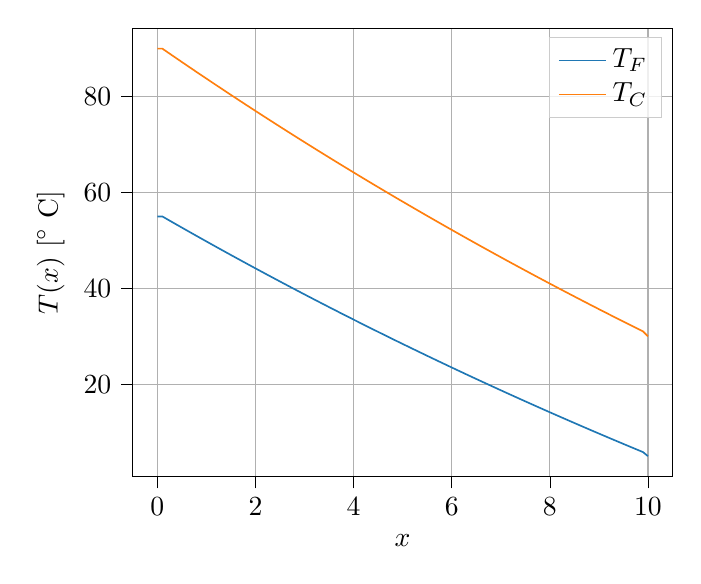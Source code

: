 % This file was created by tikzplotlib v0.9.2.
\begin{tikzpicture}

\definecolor{color0}{rgb}{0.122,0.467,0.706}
\definecolor{color1}{rgb}{1,0.498,0.055}

\begin{axis}[
legend cell align={left},
legend style={fill opacity=0.8, draw opacity=1, text opacity=1, draw=white!80!black},
tick align=outside,
tick pos=left,
x grid style={white!69.02!black},
xlabel={\(\displaystyle x\)},
xmajorgrids,
xmin=-0.5, xmax=10.5,
xtick style={color=black},
y grid style={white!69.02!black},
ylabel={\(\displaystyle T(x)\) [\(\displaystyle ^\circ\) C]},
ymajorgrids,
ymin=0.75, ymax=94.25,
ytick style={color=black}
]
\addplot [semithick, color0]
table {%
0 55
0.101 55
0.202 54.406
0.303 53.814
0.404 53.225
0.505 52.637
0.606 52.051
0.707 51.467
0.808 50.886
0.909 50.306
1.01 49.728
1.111 49.152
1.212 48.578
1.313 48.006
1.414 47.436
1.515 46.868
1.616 46.302
1.717 45.738
1.818 45.175
1.919 44.615
2.02 44.056
2.121 43.5
2.222 42.945
2.323 42.392
2.424 41.841
2.525 41.292
2.626 40.745
2.727 40.199
2.828 39.656
2.929 39.114
3.03 38.574
3.131 38.036
3.232 37.5
3.333 36.966
3.434 36.433
3.535 35.902
3.636 35.373
3.737 34.846
3.838 34.321
3.939 33.797
4.04 33.275
4.141 32.755
4.242 32.237
4.343 31.721
4.444 31.206
4.545 30.693
4.646 30.181
4.747 29.672
4.848 29.164
4.949 28.658
5.051 28.154
5.152 27.651
5.253 27.15
5.354 26.651
5.455 26.153
5.556 25.657
5.657 25.163
5.758 24.67
5.859 24.18
5.96 23.69
6.061 23.203
6.162 22.717
6.263 22.233
6.364 21.75
6.465 21.269
6.566 20.79
6.667 20.312
6.768 19.836
6.869 19.362
6.97 18.889
7.071 18.418
7.172 17.948
7.273 17.48
7.374 17.013
7.475 16.549
7.576 16.085
7.677 15.623
7.778 15.163
7.879 14.705
7.98 14.248
8.081 13.792
8.182 13.338
8.283 12.886
8.384 12.435
8.485 11.986
8.586 11.538
8.687 11.091
8.788 10.647
8.889 10.203
8.99 9.762
9.091 9.321
9.192 8.883
9.293 8.445
9.394 8.009
9.495 7.575
9.596 7.142
9.697 6.711
9.798 6.281
9.899 5.853
10 5
};
\addlegendentry{$T_F$}
\addplot [semithick, color1]
table {%
0 90
0.101 90
0.202 89.287
0.303 88.577
0.404 87.87
0.505 87.164
0.606 86.462
0.707 85.761
0.808 85.063
0.909 84.367
1.01 83.674
1.111 82.983
1.212 82.294
1.313 81.608
1.414 80.924
1.515 80.242
1.616 79.562
1.717 78.885
1.818 78.21
1.919 77.538
2.02 76.868
2.121 76.2
2.222 75.534
2.323 74.871
2.424 74.209
2.525 73.55
2.626 72.894
2.727 72.239
2.828 71.587
2.929 70.937
3.03 70.289
3.131 69.644
3.232 69.0
3.333 68.359
3.434 67.72
3.535 67.083
3.636 66.448
3.737 65.815
3.838 65.185
3.939 64.557
4.04 63.93
4.141 63.306
4.242 62.684
4.343 62.065
4.444 61.447
4.545 60.831
4.646 60.218
4.747 59.606
4.848 58.997
4.949 58.389
5.051 57.784
5.152 57.181
5.253 56.58
5.354 55.981
5.455 55.384
5.556 54.789
5.657 54.196
5.758 53.604
5.859 53.015
5.96 52.428
6.061 51.843
6.162 51.26
6.263 50.679
6.364 50.1
6.465 49.523
6.566 48.948
6.667 48.375
6.768 47.803
6.869 47.234
6.97 46.667
7.071 46.101
7.172 45.537
7.273 44.976
7.374 44.416
7.475 43.858
7.576 43.302
7.677 42.748
7.778 42.196
7.879 41.646
7.98 41.097
8.081 40.551
8.182 40.006
8.283 39.463
8.384 38.922
8.485 38.383
8.586 37.845
8.687 37.31
8.788 36.776
8.889 36.244
8.99 35.714
9.091 35.186
9.192 34.659
9.293 34.134
9.394 33.611
9.495 33.09
9.596 32.571
9.697 32.053
9.798 31.537
9.899 31.023
10 30
};
\addlegendentry{$T_C$}
\end{axis}

\end{tikzpicture}
